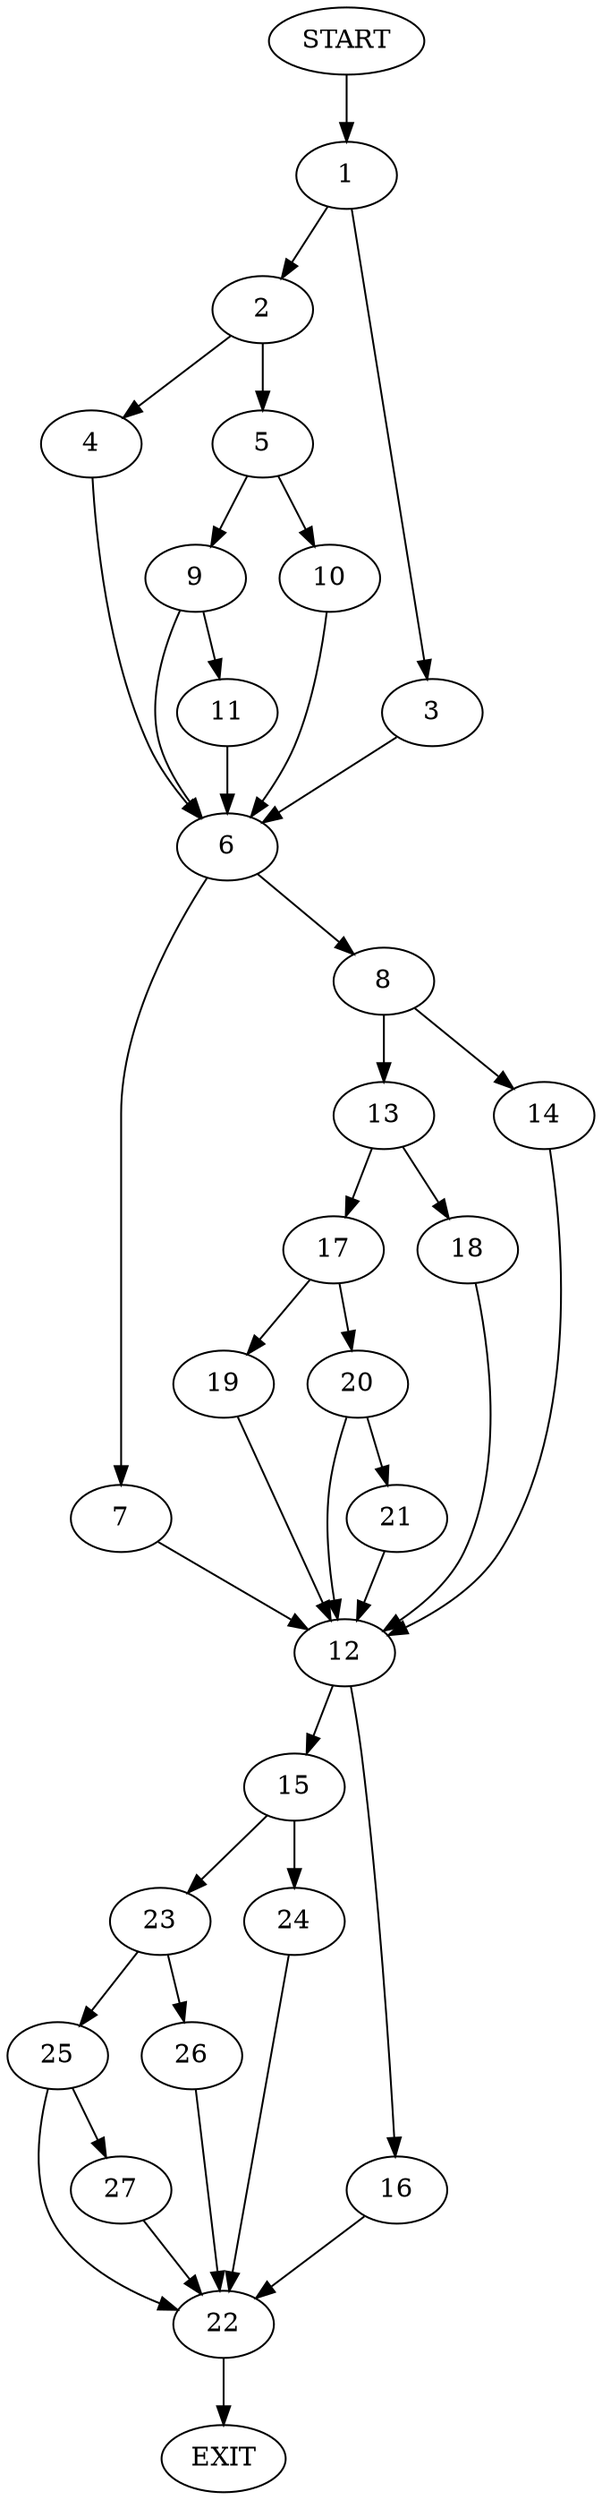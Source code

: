 digraph {
0 [label="START"]
28 [label="EXIT"]
0 -> 1
1 -> 2
1 -> 3
2 -> 4
2 -> 5
3 -> 6
6 -> 7
6 -> 8
5 -> 9
5 -> 10
4 -> 6
10 -> 6
9 -> 6
9 -> 11
11 -> 6
7 -> 12
8 -> 13
8 -> 14
12 -> 15
12 -> 16
13 -> 17
13 -> 18
14 -> 12
18 -> 12
17 -> 19
17 -> 20
19 -> 12
20 -> 12
20 -> 21
21 -> 12
16 -> 22
15 -> 23
15 -> 24
22 -> 28
23 -> 25
23 -> 26
24 -> 22
25 -> 22
25 -> 27
26 -> 22
27 -> 22
}

